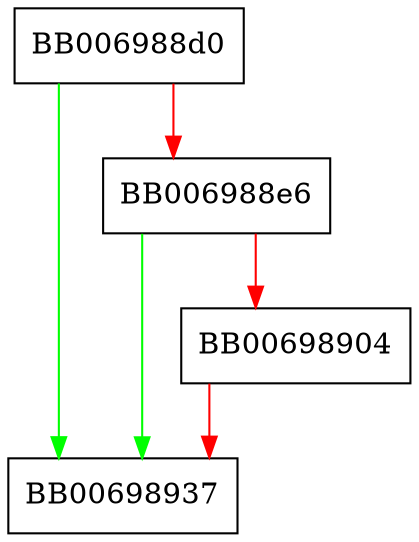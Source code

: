 digraph ossl_aes256_gcm_siv_newctx {
  node [shape="box"];
  graph [splines=ortho];
  BB006988d0 -> BB00698937 [color="green"];
  BB006988d0 -> BB006988e6 [color="red"];
  BB006988e6 -> BB00698937 [color="green"];
  BB006988e6 -> BB00698904 [color="red"];
  BB00698904 -> BB00698937 [color="red"];
}